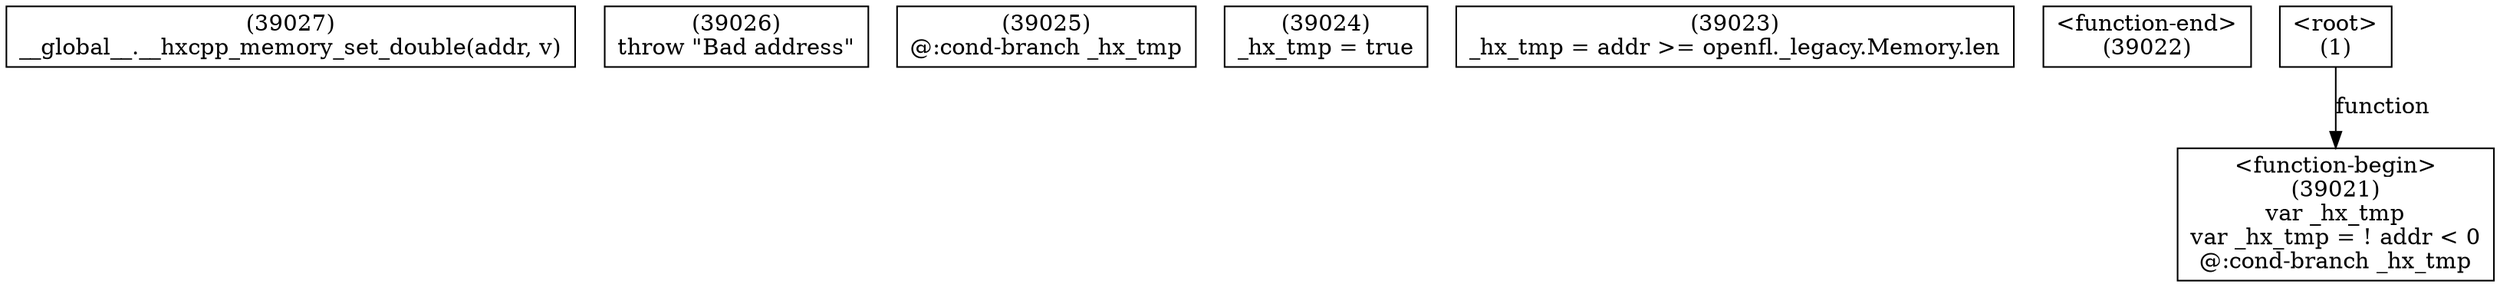 digraph graphname {
n39027 [shape=box,label="(39027)\n__global__.__hxcpp_memory_set_double(addr, v)"];
n39026 [shape=box,label="(39026)\nthrow \"Bad address\""];
n39025 [shape=box,label="(39025)\n@:cond-branch _hx_tmp"];
n39024 [shape=box,label="(39024)\n_hx_tmp = true"];
n39023 [shape=box,label="(39023)\n_hx_tmp = addr >= openfl._legacy.Memory.len"];
n39022 [shape=box,label="<function-end>
(39022)"];
n39021 [shape=box,label="<function-begin>
(39021)\nvar _hx_tmp\nvar _hx_tmp = ! addr < 0\n@:cond-branch _hx_tmp"];
n1 [shape=box,label="<root>
(1)"];
n1 -> n39021[label="function"];
}
